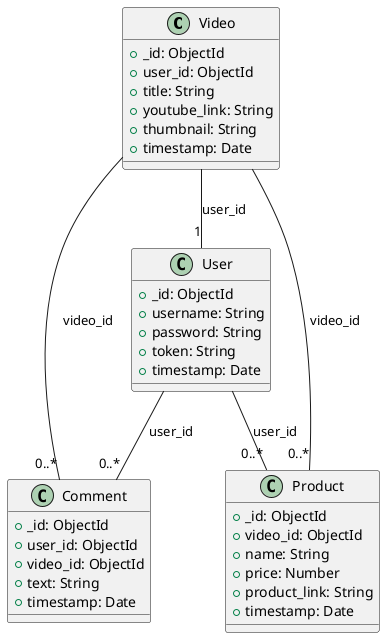 @startuml ClassDiagram

class Video {
    + _id: ObjectId
    + user_id: ObjectId
    + title: String
    + youtube_link: String
    + thumbnail: String
    + timestamp: Date
}

class Comment {
    + _id: ObjectId
    + user_id: ObjectId
    + video_id: ObjectId
    + text: String
    + timestamp: Date
}

class Product {
    + _id: ObjectId
    + video_id: ObjectId
    + name: String
    + price: Number
    + product_link: String
    + timestamp: Date
}

class User {
    + _id: ObjectId
    + username: String
    + password: String
    + token: String
    + timestamp: Date
}

Video -- "1" User: user_id
Video -- "0..*" Comment: video_id
Video -- "0..*" Product: video_id
User -- "0..*" Comment: user_id
User -- "0..*" Product: user_id

@enduml

